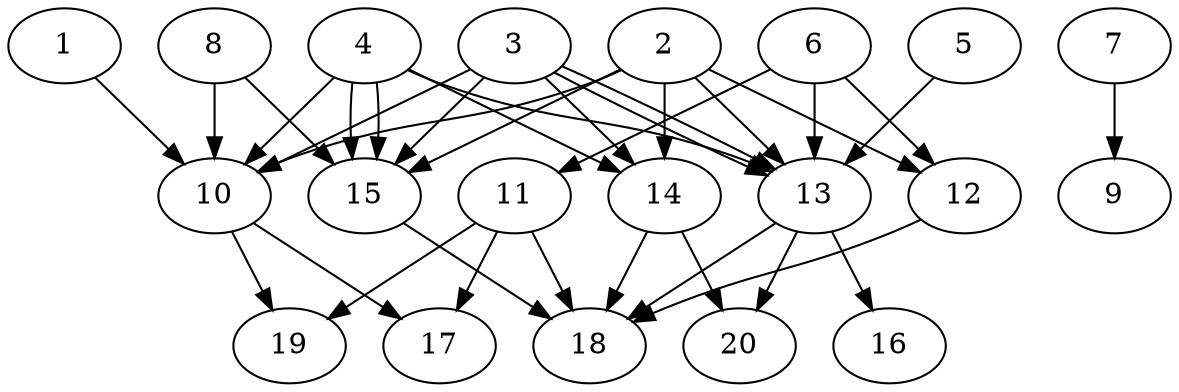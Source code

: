 // DAG automatically generated by daggen at Tue Jul 23 14:28:59 2019
// ./daggen --dot -n 20 --ccr 0.5 --fat 0.6 --regular 0.5 --density 0.7 --mindata 5242880 --maxdata 52428800 
digraph G {
  1 [size="59738112", alpha="0.09", expect_size="29869056"] 
  1 -> 10 [size ="29869056"]
  2 [size="103485440", alpha="0.02", expect_size="51742720"] 
  2 -> 10 [size ="51742720"]
  2 -> 12 [size ="51742720"]
  2 -> 13 [size ="51742720"]
  2 -> 14 [size ="51742720"]
  2 -> 15 [size ="51742720"]
  3 [size="33992704", alpha="0.04", expect_size="16996352"] 
  3 -> 10 [size ="16996352"]
  3 -> 13 [size ="16996352"]
  3 -> 13 [size ="16996352"]
  3 -> 14 [size ="16996352"]
  3 -> 15 [size ="16996352"]
  4 [size="61753344", alpha="0.16", expect_size="30876672"] 
  4 -> 10 [size ="30876672"]
  4 -> 13 [size ="30876672"]
  4 -> 14 [size ="30876672"]
  4 -> 15 [size ="30876672"]
  4 -> 15 [size ="30876672"]
  5 [size="49846272", alpha="0.09", expect_size="24923136"] 
  5 -> 13 [size ="24923136"]
  6 [size="93906944", alpha="0.10", expect_size="46953472"] 
  6 -> 11 [size ="46953472"]
  6 -> 12 [size ="46953472"]
  6 -> 13 [size ="46953472"]
  7 [size="16576512", alpha="0.16", expect_size="8288256"] 
  7 -> 9 [size ="8288256"]
  8 [size="45654016", alpha="0.10", expect_size="22827008"] 
  8 -> 10 [size ="22827008"]
  8 -> 15 [size ="22827008"]
  9 [size="24827904", alpha="0.01", expect_size="12413952"] 
  10 [size="23394304", alpha="0.16", expect_size="11697152"] 
  10 -> 17 [size ="11697152"]
  10 -> 19 [size ="11697152"]
  11 [size="56154112", alpha="0.14", expect_size="28077056"] 
  11 -> 17 [size ="28077056"]
  11 -> 18 [size ="28077056"]
  11 -> 19 [size ="28077056"]
  12 [size="98414592", alpha="0.12", expect_size="49207296"] 
  12 -> 18 [size ="49207296"]
  13 [size="11225088", alpha="0.09", expect_size="5612544"] 
  13 -> 16 [size ="5612544"]
  13 -> 18 [size ="5612544"]
  13 -> 20 [size ="5612544"]
  14 [size="29853696", alpha="0.19", expect_size="14926848"] 
  14 -> 18 [size ="14926848"]
  14 -> 20 [size ="14926848"]
  15 [size="11735040", alpha="0.05", expect_size="5867520"] 
  15 -> 18 [size ="5867520"]
  16 [size="55064576", alpha="0.08", expect_size="27532288"] 
  17 [size="102072320", alpha="0.13", expect_size="51036160"] 
  18 [size="84582400", alpha="0.15", expect_size="42291200"] 
  19 [size="37054464", alpha="0.00", expect_size="18527232"] 
  20 [size="40073216", alpha="0.05", expect_size="20036608"] 
}

